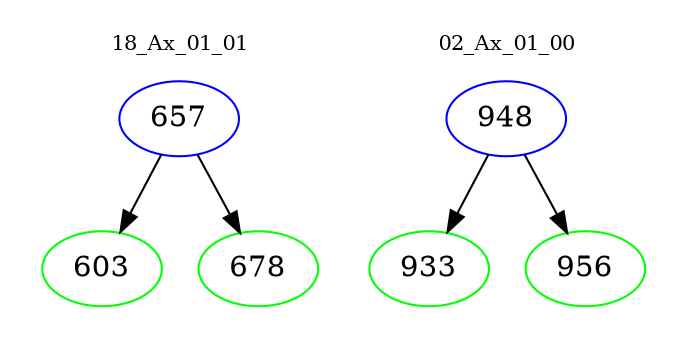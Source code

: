 digraph{
subgraph cluster_0 {
color = white
label = "18_Ax_01_01";
fontsize=10;
T0_657 [label="657", color="blue"]
T0_657 -> T0_603 [color="black"]
T0_603 [label="603", color="green"]
T0_657 -> T0_678 [color="black"]
T0_678 [label="678", color="green"]
}
subgraph cluster_1 {
color = white
label = "02_Ax_01_00";
fontsize=10;
T1_948 [label="948", color="blue"]
T1_948 -> T1_933 [color="black"]
T1_933 [label="933", color="green"]
T1_948 -> T1_956 [color="black"]
T1_956 [label="956", color="green"]
}
}
